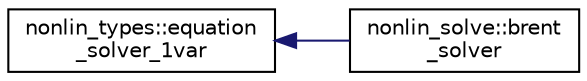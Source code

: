digraph "Graphical Class Hierarchy"
{
  edge [fontname="Helvetica",fontsize="10",labelfontname="Helvetica",labelfontsize="10"];
  node [fontname="Helvetica",fontsize="10",shape=record];
  rankdir="LR";
  Node0 [label="nonlin_types::equation\l_solver_1var",height=0.2,width=0.4,color="black", fillcolor="white", style="filled",URL="$structnonlin__types_1_1equation__solver__1var.html",tooltip="A base class for various solvers of equations of one variable. "];
  Node0 -> Node1 [dir="back",color="midnightblue",fontsize="10",style="solid",fontname="Helvetica"];
  Node1 [label="nonlin_solve::brent\l_solver",height=0.2,width=0.4,color="black", fillcolor="white", style="filled",URL="$structnonlin__solve_1_1brent__solver.html",tooltip="Defines a solver based upon Brent&#39;s method for solving an equation of one variable without using deri..."];
}
